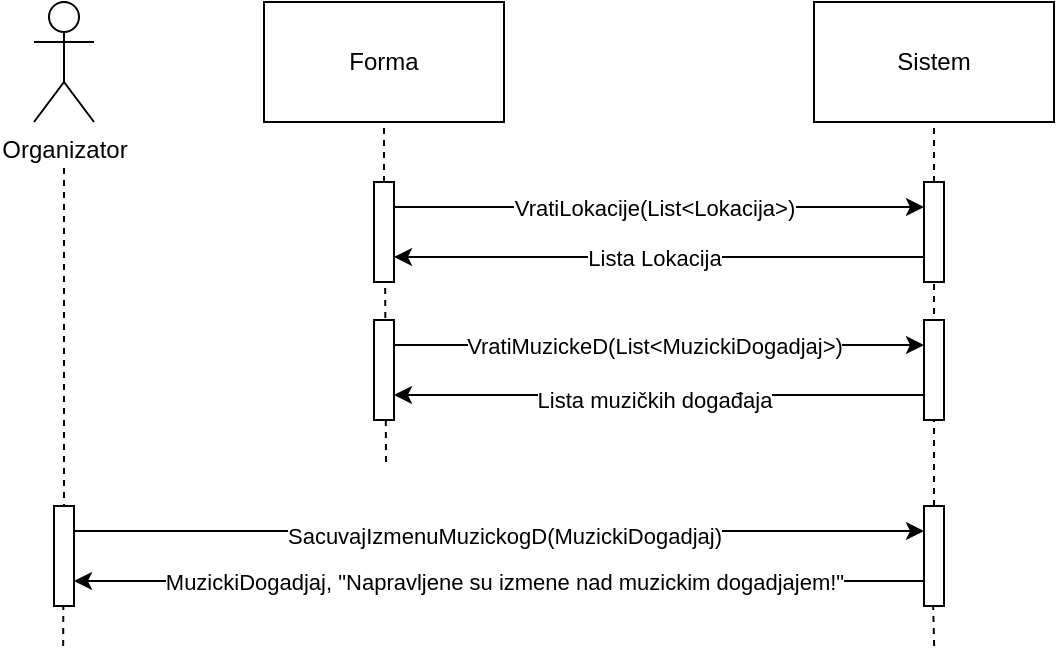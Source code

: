 <mxfile version="15.2.5" type="device"><diagram id="R2lEEEUBdFMjLlhIrx00" name="Page-1"><mxGraphModel dx="1038" dy="547" grid="1" gridSize="10" guides="1" tooltips="1" connect="1" arrows="1" fold="1" page="1" pageScale="1" pageWidth="850" pageHeight="1100" math="0" shadow="0" extFonts="Permanent Marker^https://fonts.googleapis.com/css?family=Permanent+Marker"><root><mxCell id="0"/><mxCell id="1" parent="0"/><mxCell id="eNgiWa2B5CA5oDeILZxk-1" value="" style="endArrow=none;dashed=1;html=1;" edge="1" parent="1" source="eNgiWa2B5CA5oDeILZxk-9"><mxGeometry width="50" height="50" relative="1" as="geometry"><mxPoint x="630" y="720" as="sourcePoint"/><mxPoint x="630" y="710" as="targetPoint"/></mxGeometry></mxCell><mxCell id="eNgiWa2B5CA5oDeILZxk-2" value="Organizator" style="shape=umlActor;verticalLabelPosition=bottom;verticalAlign=top;html=1;outlineConnect=0;" vertex="1" parent="1"><mxGeometry x="180" y="570" width="30" height="60" as="geometry"/></mxCell><mxCell id="eNgiWa2B5CA5oDeILZxk-3" value="" style="endArrow=none;dashed=1;html=1;" edge="1" parent="1"><mxGeometry width="50" height="50" relative="1" as="geometry"><mxPoint x="195" y="830" as="sourcePoint"/><mxPoint x="195" y="650" as="targetPoint"/></mxGeometry></mxCell><mxCell id="eNgiWa2B5CA5oDeILZxk-4" style="edgeStyle=orthogonalEdgeStyle;rounded=0;orthogonalLoop=1;jettySize=auto;html=1;exitX=1;exitY=0.25;exitDx=0;exitDy=0;entryX=0;entryY=0.25;entryDx=0;entryDy=0;" edge="1" parent="1" source="eNgiWa2B5CA5oDeILZxk-6" target="eNgiWa2B5CA5oDeILZxk-9"><mxGeometry relative="1" as="geometry"/></mxCell><mxCell id="eNgiWa2B5CA5oDeILZxk-5" value="SacuvajIzmenuMuzickogD(MuzickiDogadjaj)" style="edgeLabel;html=1;align=center;verticalAlign=middle;resizable=0;points=[];" vertex="1" connectable="0" parent="eNgiWa2B5CA5oDeILZxk-4"><mxGeometry x="-0.125" y="-1" relative="1" as="geometry"><mxPoint x="29" y="1" as="offset"/></mxGeometry></mxCell><mxCell id="eNgiWa2B5CA5oDeILZxk-6" value="" style="rounded=0;whiteSpace=wrap;html=1;" vertex="1" parent="1"><mxGeometry x="190" y="822" width="10" height="50" as="geometry"/></mxCell><mxCell id="eNgiWa2B5CA5oDeILZxk-7" style="edgeStyle=orthogonalEdgeStyle;rounded=0;orthogonalLoop=1;jettySize=auto;html=1;exitX=0;exitY=0.75;exitDx=0;exitDy=0;entryX=1;entryY=0.75;entryDx=0;entryDy=0;" edge="1" parent="1" source="eNgiWa2B5CA5oDeILZxk-9" target="eNgiWa2B5CA5oDeILZxk-6"><mxGeometry relative="1" as="geometry"/></mxCell><mxCell id="eNgiWa2B5CA5oDeILZxk-8" value="MuzickiDogadjaj, &quot;Napravljene su izmene nad muzickim dogadjajem!&quot;" style="edgeLabel;html=1;align=center;verticalAlign=middle;resizable=0;points=[];" vertex="1" connectable="0" parent="eNgiWa2B5CA5oDeILZxk-7"><mxGeometry x="0.092" relative="1" as="geometry"><mxPoint x="22" as="offset"/></mxGeometry></mxCell><mxCell id="eNgiWa2B5CA5oDeILZxk-9" value="" style="rounded=0;whiteSpace=wrap;html=1;" vertex="1" parent="1"><mxGeometry x="625" y="822" width="10" height="50" as="geometry"/></mxCell><mxCell id="eNgiWa2B5CA5oDeILZxk-16" value="" style="endArrow=none;dashed=1;html=1;" edge="1" parent="1"><mxGeometry width="50" height="50" relative="1" as="geometry"><mxPoint x="194.58" y="892" as="sourcePoint"/><mxPoint x="194.66" y="872" as="targetPoint"/></mxGeometry></mxCell><mxCell id="eNgiWa2B5CA5oDeILZxk-17" value="" style="endArrow=none;dashed=1;html=1;entryX=0.5;entryY=1;entryDx=0;entryDy=0;" edge="1" parent="1"><mxGeometry width="50" height="50" relative="1" as="geometry"><mxPoint x="630.08" y="892" as="sourcePoint"/><mxPoint x="629.58" y="872" as="targetPoint"/></mxGeometry></mxCell><mxCell id="eNgiWa2B5CA5oDeILZxk-18" value="Sistem" style="rounded=0;whiteSpace=wrap;html=1;" vertex="1" parent="1"><mxGeometry x="570" y="570" width="120" height="60" as="geometry"/></mxCell><mxCell id="eNgiWa2B5CA5oDeILZxk-19" value="" style="endArrow=none;dashed=1;html=1;exitX=0.5;exitY=0;exitDx=0;exitDy=0;" edge="1" parent="1" source="eNgiWa2B5CA5oDeILZxk-20"><mxGeometry width="50" height="50" relative="1" as="geometry"><mxPoint x="355" y="640" as="sourcePoint"/><mxPoint x="355" y="630" as="targetPoint"/></mxGeometry></mxCell><mxCell id="eNgiWa2B5CA5oDeILZxk-20" value="" style="rounded=0;whiteSpace=wrap;html=1;" vertex="1" parent="1"><mxGeometry x="350" y="660" width="10" height="50" as="geometry"/></mxCell><mxCell id="eNgiWa2B5CA5oDeILZxk-21" value="" style="rounded=0;whiteSpace=wrap;html=1;" vertex="1" parent="1"><mxGeometry x="625" y="660" width="10" height="50" as="geometry"/></mxCell><mxCell id="eNgiWa2B5CA5oDeILZxk-22" value="" style="endArrow=none;dashed=1;html=1;exitX=0.5;exitY=0;exitDx=0;exitDy=0;" edge="1" parent="1" source="eNgiWa2B5CA5oDeILZxk-21"><mxGeometry width="50" height="50" relative="1" as="geometry"><mxPoint x="710" y="650" as="sourcePoint"/><mxPoint x="630" y="630" as="targetPoint"/></mxGeometry></mxCell><mxCell id="eNgiWa2B5CA5oDeILZxk-23" value="" style="endArrow=classic;html=1;exitX=1;exitY=0.25;exitDx=0;exitDy=0;entryX=0;entryY=0.25;entryDx=0;entryDy=0;" edge="1" parent="1" source="eNgiWa2B5CA5oDeILZxk-20" target="eNgiWa2B5CA5oDeILZxk-21"><mxGeometry width="50" height="50" relative="1" as="geometry"><mxPoint x="390" y="690" as="sourcePoint"/><mxPoint x="440" y="640" as="targetPoint"/></mxGeometry></mxCell><mxCell id="eNgiWa2B5CA5oDeILZxk-24" value="VratiLokacije(List&amp;lt;Lokacija&amp;gt;)" style="edgeLabel;html=1;align=center;verticalAlign=middle;resizable=0;points=[];" vertex="1" connectable="0" parent="eNgiWa2B5CA5oDeILZxk-23"><mxGeometry x="0.087" relative="1" as="geometry"><mxPoint x="-14" as="offset"/></mxGeometry></mxCell><mxCell id="eNgiWa2B5CA5oDeILZxk-25" value="" style="endArrow=classic;html=1;exitX=0;exitY=0.75;exitDx=0;exitDy=0;entryX=1;entryY=0.75;entryDx=0;entryDy=0;" edge="1" parent="1" source="eNgiWa2B5CA5oDeILZxk-21" target="eNgiWa2B5CA5oDeILZxk-20"><mxGeometry width="50" height="50" relative="1" as="geometry"><mxPoint x="520" y="730" as="sourcePoint"/><mxPoint x="570" y="680" as="targetPoint"/><Array as="points"/></mxGeometry></mxCell><mxCell id="eNgiWa2B5CA5oDeILZxk-26" value="Lista Lokacija" style="edgeLabel;html=1;align=center;verticalAlign=middle;resizable=0;points=[];" vertex="1" connectable="0" parent="eNgiWa2B5CA5oDeILZxk-25"><mxGeometry x="0.245" y="3" relative="1" as="geometry"><mxPoint x="30" y="-3" as="offset"/></mxGeometry></mxCell><mxCell id="eNgiWa2B5CA5oDeILZxk-27" value="Forma" style="rounded=0;whiteSpace=wrap;html=1;" vertex="1" parent="1"><mxGeometry x="295" y="570" width="120" height="60" as="geometry"/></mxCell><mxCell id="eNgiWa2B5CA5oDeILZxk-28" value="" style="endArrow=none;dashed=1;html=1;" edge="1" parent="1"><mxGeometry width="50" height="50" relative="1" as="geometry"><mxPoint x="356" y="800" as="sourcePoint"/><mxPoint x="355.58" y="710" as="targetPoint"/></mxGeometry></mxCell><mxCell id="eNgiWa2B5CA5oDeILZxk-35" value="" style="rounded=0;whiteSpace=wrap;html=1;" vertex="1" parent="1"><mxGeometry x="350" y="729" width="10" height="50" as="geometry"/></mxCell><mxCell id="eNgiWa2B5CA5oDeILZxk-36" value="" style="rounded=0;whiteSpace=wrap;html=1;" vertex="1" parent="1"><mxGeometry x="625" y="729" width="10" height="50" as="geometry"/></mxCell><mxCell id="eNgiWa2B5CA5oDeILZxk-37" value="" style="endArrow=classic;html=1;exitX=1;exitY=0.25;exitDx=0;exitDy=0;entryX=0;entryY=0.25;entryDx=0;entryDy=0;" edge="1" parent="1" source="eNgiWa2B5CA5oDeILZxk-35" target="eNgiWa2B5CA5oDeILZxk-36"><mxGeometry width="50" height="50" relative="1" as="geometry"><mxPoint x="390" y="759" as="sourcePoint"/><mxPoint x="440" y="709" as="targetPoint"/></mxGeometry></mxCell><mxCell id="eNgiWa2B5CA5oDeILZxk-38" value="VratiMuzickeD(List&amp;lt;MuzickiDogadjaj&amp;gt;)" style="edgeLabel;html=1;align=center;verticalAlign=middle;resizable=0;points=[];" vertex="1" connectable="0" parent="eNgiWa2B5CA5oDeILZxk-37"><mxGeometry x="0.087" relative="1" as="geometry"><mxPoint x="-14" as="offset"/></mxGeometry></mxCell><mxCell id="eNgiWa2B5CA5oDeILZxk-39" value="" style="endArrow=classic;html=1;exitX=0;exitY=0.75;exitDx=0;exitDy=0;entryX=1;entryY=0.75;entryDx=0;entryDy=0;" edge="1" parent="1" source="eNgiWa2B5CA5oDeILZxk-36" target="eNgiWa2B5CA5oDeILZxk-35"><mxGeometry width="50" height="50" relative="1" as="geometry"><mxPoint x="520" y="799" as="sourcePoint"/><mxPoint x="570" y="749" as="targetPoint"/><Array as="points"/></mxGeometry></mxCell><mxCell id="eNgiWa2B5CA5oDeILZxk-40" value="Lista muzičkih događaja" style="edgeLabel;html=1;align=center;verticalAlign=middle;resizable=0;points=[];" vertex="1" connectable="0" parent="eNgiWa2B5CA5oDeILZxk-39"><mxGeometry x="0.245" y="3" relative="1" as="geometry"><mxPoint x="30" y="-0.5" as="offset"/></mxGeometry></mxCell></root></mxGraphModel></diagram></mxfile>